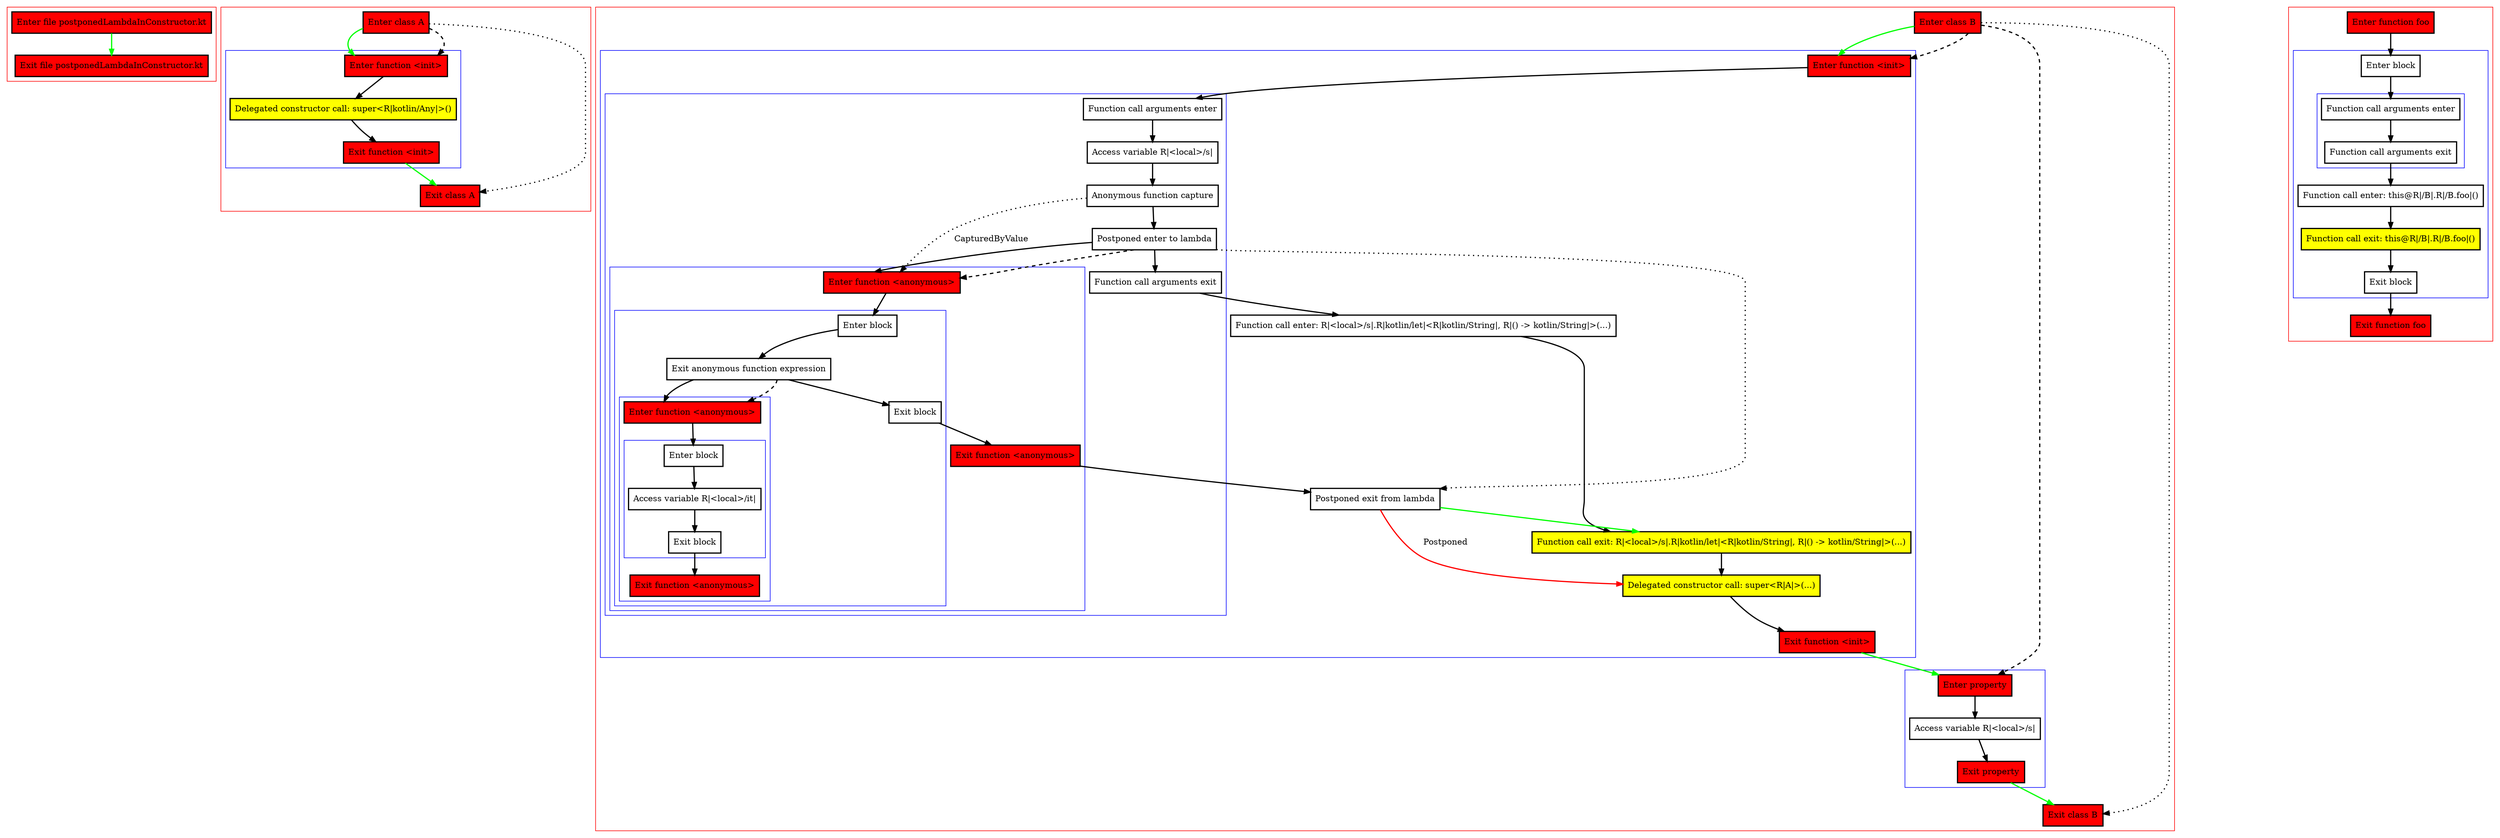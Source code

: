 digraph postponedLambdaInConstructor_kt {
    graph [nodesep=3]
    node [shape=box penwidth=2]
    edge [penwidth=2]

    subgraph cluster_0 {
        color=red
        0 [label="Enter file postponedLambdaInConstructor.kt" style="filled" fillcolor=red];
        1 [label="Exit file postponedLambdaInConstructor.kt" style="filled" fillcolor=red];
    }
    0 -> {1} [color=green];

    subgraph cluster_1 {
        color=red
        2 [label="Enter class A" style="filled" fillcolor=red];
        subgraph cluster_2 {
            color=blue
            3 [label="Enter function <init>" style="filled" fillcolor=red];
            4 [label="Delegated constructor call: super<R|kotlin/Any|>()" style="filled" fillcolor=yellow];
            5 [label="Exit function <init>" style="filled" fillcolor=red];
        }
        6 [label="Exit class A" style="filled" fillcolor=red];
    }
    2 -> {3} [color=green];
    2 -> {6} [style=dotted];
    2 -> {3} [style=dashed];
    3 -> {4};
    4 -> {5};
    5 -> {6} [color=green];

    subgraph cluster_3 {
        color=red
        7 [label="Enter class B" style="filled" fillcolor=red];
        subgraph cluster_4 {
            color=blue
            8 [label="Enter function <init>" style="filled" fillcolor=red];
            subgraph cluster_5 {
                color=blue
                9 [label="Function call arguments enter"];
                10 [label="Access variable R|<local>/s|"];
                11 [label="Anonymous function capture"];
                12 [label="Postponed enter to lambda"];
                subgraph cluster_6 {
                    color=blue
                    13 [label="Enter function <anonymous>" style="filled" fillcolor=red];
                    subgraph cluster_7 {
                        color=blue
                        14 [label="Enter block"];
                        15 [label="Exit anonymous function expression"];
                        subgraph cluster_8 {
                            color=blue
                            16 [label="Enter function <anonymous>" style="filled" fillcolor=red];
                            subgraph cluster_9 {
                                color=blue
                                17 [label="Enter block"];
                                18 [label="Access variable R|<local>/it|"];
                                19 [label="Exit block"];
                            }
                            20 [label="Exit function <anonymous>" style="filled" fillcolor=red];
                        }
                        21 [label="Exit block"];
                    }
                    22 [label="Exit function <anonymous>" style="filled" fillcolor=red];
                }
                23 [label="Function call arguments exit"];
            }
            24 [label="Function call enter: R|<local>/s|.R|kotlin/let|<R|kotlin/String|, R|() -> kotlin/String|>(...)"];
            25 [label="Postponed exit from lambda"];
            26 [label="Function call exit: R|<local>/s|.R|kotlin/let|<R|kotlin/String|, R|() -> kotlin/String|>(...)" style="filled" fillcolor=yellow];
            27 [label="Delegated constructor call: super<R|A|>(...)" style="filled" fillcolor=yellow];
            28 [label="Exit function <init>" style="filled" fillcolor=red];
        }
        subgraph cluster_10 {
            color=blue
            29 [label="Enter property" style="filled" fillcolor=red];
            30 [label="Access variable R|<local>/s|"];
            31 [label="Exit property" style="filled" fillcolor=red];
        }
        32 [label="Exit class B" style="filled" fillcolor=red];
    }
    7 -> {8} [color=green];
    7 -> {32} [style=dotted];
    7 -> {8 29} [style=dashed];
    8 -> {9};
    9 -> {10};
    10 -> {11};
    11 -> {12};
    11 -> {13} [style=dotted label="CapturedByValue"];
    12 -> {13 23};
    12 -> {25} [style=dotted];
    12 -> {13} [style=dashed];
    13 -> {14};
    14 -> {15};
    15 -> {16 21};
    15 -> {16} [style=dashed];
    16 -> {17};
    17 -> {18};
    18 -> {19};
    19 -> {20};
    21 -> {22};
    22 -> {25};
    23 -> {24};
    24 -> {26};
    25 -> {26} [color=green];
    25 -> {27} [color=red label="Postponed"];
    26 -> {27};
    27 -> {28};
    28 -> {29} [color=green];
    29 -> {30};
    30 -> {31};
    31 -> {32} [color=green];

    subgraph cluster_11 {
        color=red
        33 [label="Enter function foo" style="filled" fillcolor=red];
        subgraph cluster_12 {
            color=blue
            34 [label="Enter block"];
            subgraph cluster_13 {
                color=blue
                35 [label="Function call arguments enter"];
                36 [label="Function call arguments exit"];
            }
            37 [label="Function call enter: this@R|/B|.R|/B.foo|()"];
            38 [label="Function call exit: this@R|/B|.R|/B.foo|()" style="filled" fillcolor=yellow];
            39 [label="Exit block"];
        }
        40 [label="Exit function foo" style="filled" fillcolor=red];
    }
    33 -> {34};
    34 -> {35};
    35 -> {36};
    36 -> {37};
    37 -> {38};
    38 -> {39};
    39 -> {40};

}
